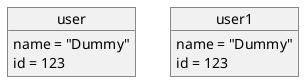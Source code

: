 @startuml
object user
user : name = "Dummy"
user : id = 123

object user1 {
	name = "Dummy"
	id = 123
}
@enduml